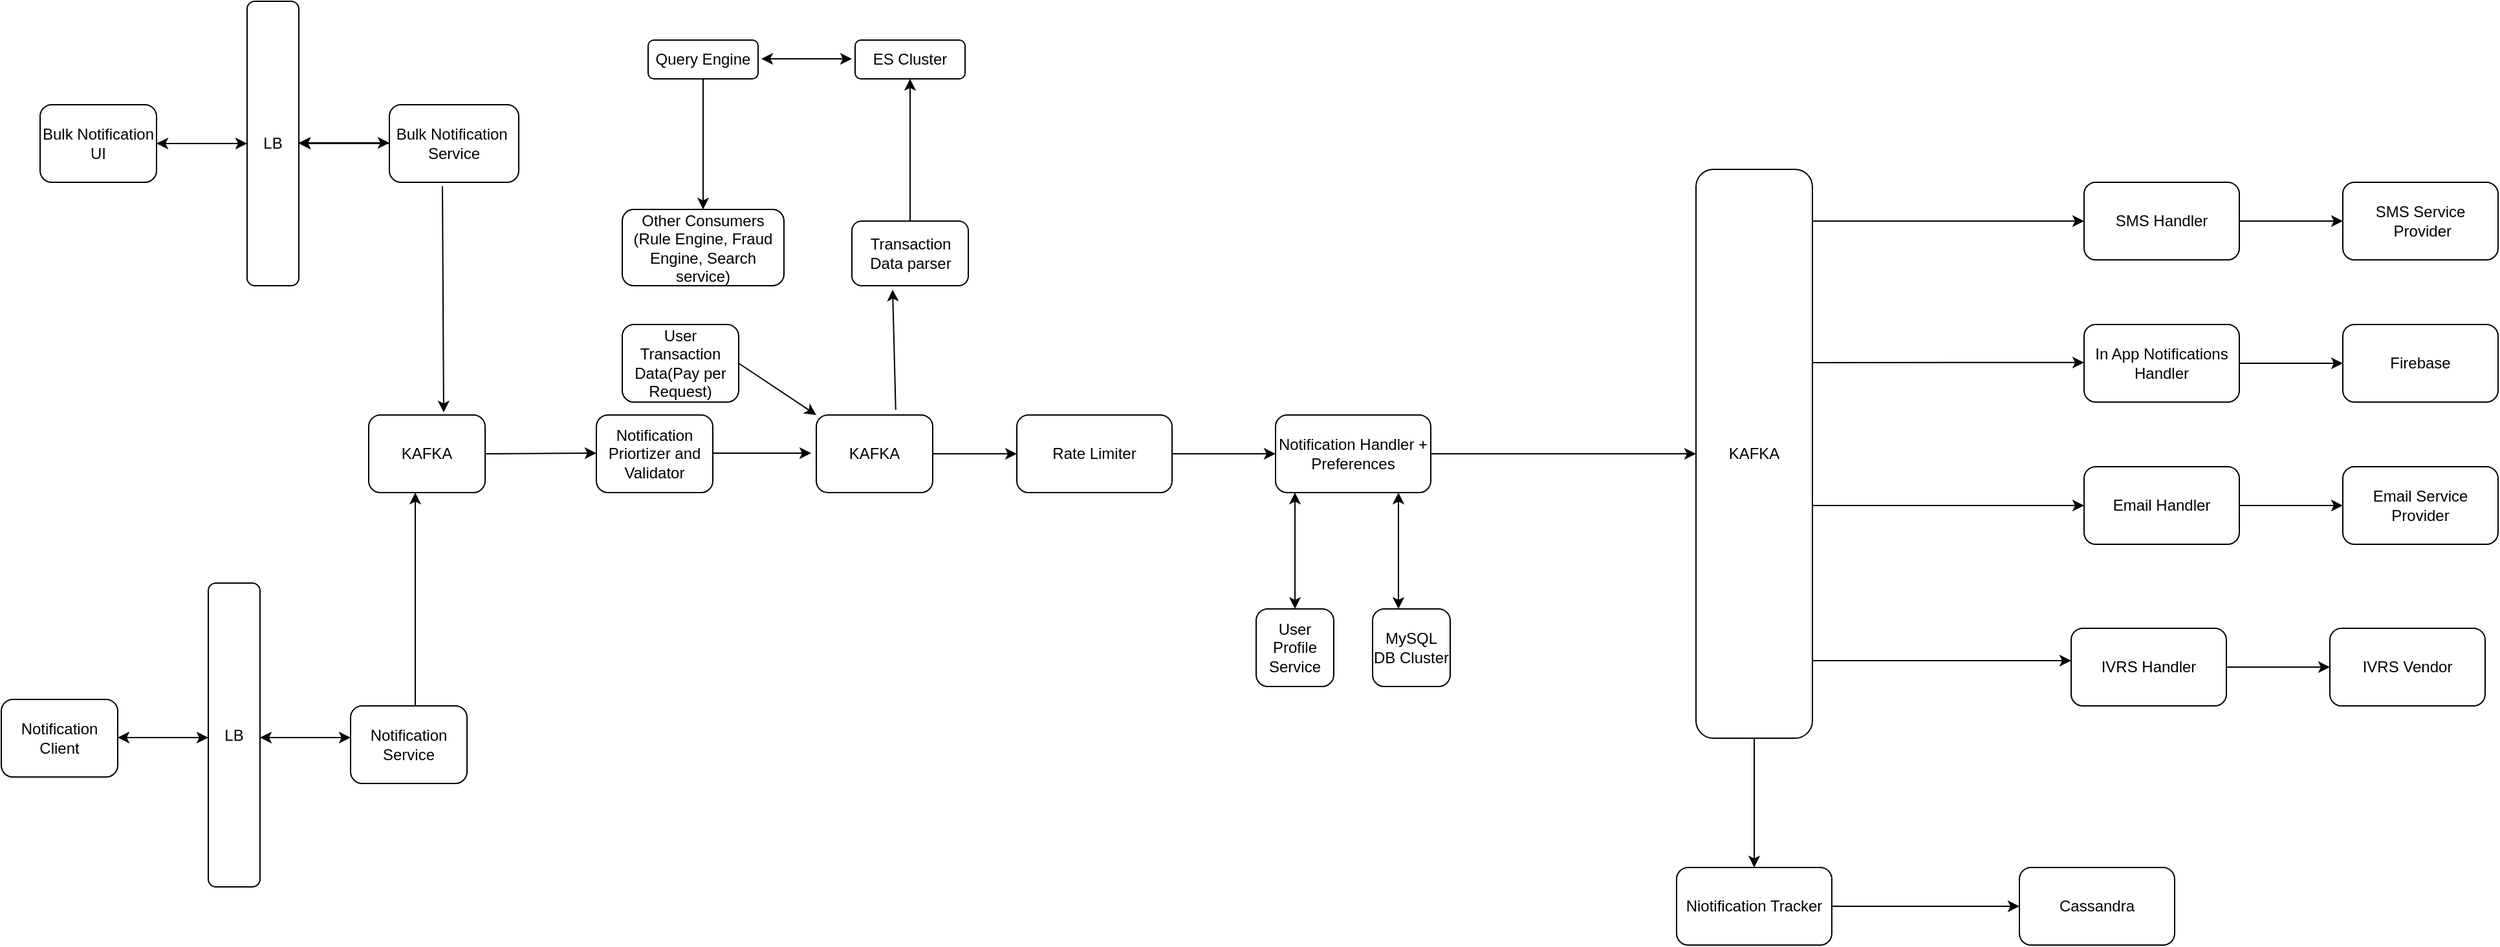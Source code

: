 <mxfile version="17.4.5" type="github">
  <diagram id="io6cInEX-3EckjZlrs5G" name="Page-1">
    <mxGraphModel dx="1113" dy="759" grid="1" gridSize="10" guides="1" tooltips="1" connect="1" arrows="1" fold="1" page="1" pageScale="1" pageWidth="2339" pageHeight="3300" math="0" shadow="0">
      <root>
        <mxCell id="0" />
        <mxCell id="1" parent="0" />
        <mxCell id="RXuY3xGkhf_gVc-PAO3l-1" value="Bulk Notification UI" style="rounded=1;whiteSpace=wrap;html=1;" vertex="1" parent="1">
          <mxGeometry x="70" y="90" width="90" height="60" as="geometry" />
        </mxCell>
        <mxCell id="RXuY3xGkhf_gVc-PAO3l-2" value="LB" style="whiteSpace=wrap;html=1;rounded=1;" vertex="1" parent="1">
          <mxGeometry x="230" y="10" width="40" height="220" as="geometry" />
        </mxCell>
        <mxCell id="RXuY3xGkhf_gVc-PAO3l-4" value="" style="endArrow=classic;startArrow=classic;html=1;rounded=0;entryX=0;entryY=0.5;entryDx=0;entryDy=0;" edge="1" parent="1" target="RXuY3xGkhf_gVc-PAO3l-2">
          <mxGeometry width="50" height="50" relative="1" as="geometry">
            <mxPoint x="160" y="120" as="sourcePoint" />
            <mxPoint x="210" y="70" as="targetPoint" />
          </mxGeometry>
        </mxCell>
        <mxCell id="RXuY3xGkhf_gVc-PAO3l-5" value="" style="endArrow=classic;startArrow=classic;html=1;rounded=0;entryX=0;entryY=0.5;entryDx=0;entryDy=0;" edge="1" parent="1">
          <mxGeometry width="50" height="50" relative="1" as="geometry">
            <mxPoint x="270" y="119.5" as="sourcePoint" />
            <mxPoint x="340" y="119.5" as="targetPoint" />
          </mxGeometry>
        </mxCell>
        <mxCell id="RXuY3xGkhf_gVc-PAO3l-27" value="" style="edgeStyle=orthogonalEdgeStyle;rounded=0;orthogonalLoop=1;jettySize=auto;html=1;" edge="1" parent="1" source="RXuY3xGkhf_gVc-PAO3l-6" target="RXuY3xGkhf_gVc-PAO3l-2">
          <mxGeometry relative="1" as="geometry" />
        </mxCell>
        <mxCell id="RXuY3xGkhf_gVc-PAO3l-6" value="Bulk Notification&amp;nbsp;&lt;br&gt;Service" style="rounded=1;whiteSpace=wrap;html=1;" vertex="1" parent="1">
          <mxGeometry x="340" y="90" width="100" height="60" as="geometry" />
        </mxCell>
        <mxCell id="RXuY3xGkhf_gVc-PAO3l-7" value="LB" style="whiteSpace=wrap;html=1;rounded=1;" vertex="1" parent="1">
          <mxGeometry x="200" y="460" width="40" height="235" as="geometry" />
        </mxCell>
        <mxCell id="RXuY3xGkhf_gVc-PAO3l-8" value="Notification Client" style="rounded=1;whiteSpace=wrap;html=1;" vertex="1" parent="1">
          <mxGeometry x="40" y="550" width="90" height="60" as="geometry" />
        </mxCell>
        <mxCell id="RXuY3xGkhf_gVc-PAO3l-9" value="" style="endArrow=classic;startArrow=classic;html=1;rounded=0;entryX=0;entryY=0.5;entryDx=0;entryDy=0;" edge="1" parent="1">
          <mxGeometry width="50" height="50" relative="1" as="geometry">
            <mxPoint x="130" y="579.5" as="sourcePoint" />
            <mxPoint x="200" y="579.5" as="targetPoint" />
          </mxGeometry>
        </mxCell>
        <mxCell id="RXuY3xGkhf_gVc-PAO3l-10" value="Notification Service" style="rounded=1;whiteSpace=wrap;html=1;" vertex="1" parent="1">
          <mxGeometry x="310" y="555" width="90" height="60" as="geometry" />
        </mxCell>
        <mxCell id="RXuY3xGkhf_gVc-PAO3l-14" value="" style="endArrow=classic;startArrow=classic;html=1;rounded=0;entryX=0;entryY=0.5;entryDx=0;entryDy=0;" edge="1" parent="1">
          <mxGeometry width="50" height="50" relative="1" as="geometry">
            <mxPoint x="240" y="579.5" as="sourcePoint" />
            <mxPoint x="310" y="579.5" as="targetPoint" />
          </mxGeometry>
        </mxCell>
        <mxCell id="RXuY3xGkhf_gVc-PAO3l-15" value="KAFKA" style="rounded=1;whiteSpace=wrap;html=1;" vertex="1" parent="1">
          <mxGeometry x="324" y="330" width="90" height="60" as="geometry" />
        </mxCell>
        <mxCell id="RXuY3xGkhf_gVc-PAO3l-16" value="" style="endArrow=classic;html=1;rounded=0;entryX=0.4;entryY=1;entryDx=0;entryDy=0;entryPerimeter=0;" edge="1" parent="1" target="RXuY3xGkhf_gVc-PAO3l-15">
          <mxGeometry width="50" height="50" relative="1" as="geometry">
            <mxPoint x="360" y="555" as="sourcePoint" />
            <mxPoint x="410" y="505" as="targetPoint" />
          </mxGeometry>
        </mxCell>
        <mxCell id="RXuY3xGkhf_gVc-PAO3l-17" value="" style="endArrow=classic;html=1;rounded=0;entryX=0.644;entryY=-0.033;entryDx=0;entryDy=0;entryPerimeter=0;exitX=0.41;exitY=1.05;exitDx=0;exitDy=0;exitPerimeter=0;" edge="1" parent="1" source="RXuY3xGkhf_gVc-PAO3l-6" target="RXuY3xGkhf_gVc-PAO3l-15">
          <mxGeometry width="50" height="50" relative="1" as="geometry">
            <mxPoint x="430" y="160" as="sourcePoint" />
            <mxPoint x="540" y="340" as="targetPoint" />
          </mxGeometry>
        </mxCell>
        <mxCell id="RXuY3xGkhf_gVc-PAO3l-18" value="" style="endArrow=classic;html=1;rounded=0;exitX=1;exitY=0.5;exitDx=0;exitDy=0;" edge="1" parent="1" source="RXuY3xGkhf_gVc-PAO3l-15">
          <mxGeometry width="50" height="50" relative="1" as="geometry">
            <mxPoint x="424" y="359.5" as="sourcePoint" />
            <mxPoint x="500" y="359.5" as="targetPoint" />
          </mxGeometry>
        </mxCell>
        <mxCell id="RXuY3xGkhf_gVc-PAO3l-19" value="Notification Priortizer and Validator" style="rounded=1;whiteSpace=wrap;html=1;" vertex="1" parent="1">
          <mxGeometry x="500" y="330" width="90" height="60" as="geometry" />
        </mxCell>
        <mxCell id="RXuY3xGkhf_gVc-PAO3l-20" value="" style="endArrow=classic;html=1;rounded=0;" edge="1" parent="1">
          <mxGeometry width="50" height="50" relative="1" as="geometry">
            <mxPoint x="590" y="359.52" as="sourcePoint" />
            <mxPoint x="666" y="359.52" as="targetPoint" />
          </mxGeometry>
        </mxCell>
        <mxCell id="RXuY3xGkhf_gVc-PAO3l-36" value="" style="edgeStyle=orthogonalEdgeStyle;rounded=0;orthogonalLoop=1;jettySize=auto;html=1;" edge="1" parent="1" source="RXuY3xGkhf_gVc-PAO3l-21" target="RXuY3xGkhf_gVc-PAO3l-35">
          <mxGeometry relative="1" as="geometry" />
        </mxCell>
        <mxCell id="RXuY3xGkhf_gVc-PAO3l-21" value="KAFKA" style="rounded=1;whiteSpace=wrap;html=1;" vertex="1" parent="1">
          <mxGeometry x="670" y="330" width="90" height="60" as="geometry" />
        </mxCell>
        <mxCell id="RXuY3xGkhf_gVc-PAO3l-22" value="" style="endArrow=classic;html=1;rounded=0;exitX=0.682;exitY=-0.067;exitDx=0;exitDy=0;exitPerimeter=0;entryX=0.35;entryY=1.06;entryDx=0;entryDy=0;entryPerimeter=0;" edge="1" parent="1" source="RXuY3xGkhf_gVc-PAO3l-21" target="RXuY3xGkhf_gVc-PAO3l-23">
          <mxGeometry width="50" height="50" relative="1" as="geometry">
            <mxPoint x="730" y="314.5" as="sourcePoint" />
            <mxPoint x="730" y="244.5" as="targetPoint" />
          </mxGeometry>
        </mxCell>
        <mxCell id="RXuY3xGkhf_gVc-PAO3l-25" value="" style="edgeStyle=orthogonalEdgeStyle;rounded=0;orthogonalLoop=1;jettySize=auto;html=1;entryX=0.5;entryY=1;entryDx=0;entryDy=0;" edge="1" parent="1" source="RXuY3xGkhf_gVc-PAO3l-23" target="RXuY3xGkhf_gVc-PAO3l-24">
          <mxGeometry relative="1" as="geometry">
            <mxPoint x="743" y="140" as="targetPoint" />
          </mxGeometry>
        </mxCell>
        <mxCell id="RXuY3xGkhf_gVc-PAO3l-23" value="Transaction Data parser" style="rounded=1;whiteSpace=wrap;html=1;" vertex="1" parent="1">
          <mxGeometry x="697.5" y="180" width="90" height="50" as="geometry" />
        </mxCell>
        <mxCell id="RXuY3xGkhf_gVc-PAO3l-24" value="ES Cluster" style="whiteSpace=wrap;html=1;rounded=1;" vertex="1" parent="1">
          <mxGeometry x="700" y="40" width="85" height="30" as="geometry" />
        </mxCell>
        <mxCell id="RXuY3xGkhf_gVc-PAO3l-32" value="" style="edgeStyle=orthogonalEdgeStyle;rounded=0;orthogonalLoop=1;jettySize=auto;html=1;entryX=0.5;entryY=0;entryDx=0;entryDy=0;" edge="1" parent="1" source="RXuY3xGkhf_gVc-PAO3l-26" target="RXuY3xGkhf_gVc-PAO3l-31">
          <mxGeometry relative="1" as="geometry" />
        </mxCell>
        <mxCell id="RXuY3xGkhf_gVc-PAO3l-26" value="Query Engine" style="whiteSpace=wrap;html=1;rounded=1;" vertex="1" parent="1">
          <mxGeometry x="540" y="40" width="85" height="30" as="geometry" />
        </mxCell>
        <mxCell id="RXuY3xGkhf_gVc-PAO3l-30" value="" style="endArrow=classic;startArrow=classic;html=1;rounded=0;entryX=0;entryY=0.5;entryDx=0;entryDy=0;" edge="1" parent="1">
          <mxGeometry width="50" height="50" relative="1" as="geometry">
            <mxPoint x="627.5" y="54.5" as="sourcePoint" />
            <mxPoint x="697.5" y="54.5" as="targetPoint" />
          </mxGeometry>
        </mxCell>
        <mxCell id="RXuY3xGkhf_gVc-PAO3l-31" value="&lt;span&gt;Other Consumers&lt;/span&gt;&lt;br&gt;&lt;span&gt;(Rule Engine, Fraud Engine, Search service)&lt;/span&gt;" style="whiteSpace=wrap;html=1;rounded=1;" vertex="1" parent="1">
          <mxGeometry x="520" y="171" width="125" height="59" as="geometry" />
        </mxCell>
        <mxCell id="RXuY3xGkhf_gVc-PAO3l-38" value="" style="edgeStyle=orthogonalEdgeStyle;rounded=0;orthogonalLoop=1;jettySize=auto;html=1;" edge="1" parent="1" source="RXuY3xGkhf_gVc-PAO3l-35" target="RXuY3xGkhf_gVc-PAO3l-37">
          <mxGeometry relative="1" as="geometry" />
        </mxCell>
        <mxCell id="RXuY3xGkhf_gVc-PAO3l-35" value="Rate Limiter" style="whiteSpace=wrap;html=1;rounded=1;" vertex="1" parent="1">
          <mxGeometry x="825" y="330" width="120" height="60" as="geometry" />
        </mxCell>
        <mxCell id="RXuY3xGkhf_gVc-PAO3l-44" value="" style="edgeStyle=orthogonalEdgeStyle;rounded=0;orthogonalLoop=1;jettySize=auto;html=1;" edge="1" parent="1" source="RXuY3xGkhf_gVc-PAO3l-37" target="RXuY3xGkhf_gVc-PAO3l-43">
          <mxGeometry relative="1" as="geometry" />
        </mxCell>
        <mxCell id="RXuY3xGkhf_gVc-PAO3l-37" value="Notification Handler + Preferences" style="whiteSpace=wrap;html=1;rounded=1;" vertex="1" parent="1">
          <mxGeometry x="1025" y="330" width="120" height="60" as="geometry" />
        </mxCell>
        <mxCell id="RXuY3xGkhf_gVc-PAO3l-39" value="" style="endArrow=classic;startArrow=classic;html=1;rounded=0;" edge="1" parent="1">
          <mxGeometry width="50" height="50" relative="1" as="geometry">
            <mxPoint x="1040" y="480" as="sourcePoint" />
            <mxPoint x="1040" y="390" as="targetPoint" />
          </mxGeometry>
        </mxCell>
        <mxCell id="RXuY3xGkhf_gVc-PAO3l-40" value="" style="endArrow=classic;startArrow=classic;html=1;rounded=0;" edge="1" parent="1">
          <mxGeometry width="50" height="50" relative="1" as="geometry">
            <mxPoint x="1120" y="480.0" as="sourcePoint" />
            <mxPoint x="1120" y="390.0" as="targetPoint" />
          </mxGeometry>
        </mxCell>
        <mxCell id="RXuY3xGkhf_gVc-PAO3l-41" value="User Profile Service" style="rounded=1;whiteSpace=wrap;html=1;" vertex="1" parent="1">
          <mxGeometry x="1010" y="480" width="60" height="60" as="geometry" />
        </mxCell>
        <mxCell id="RXuY3xGkhf_gVc-PAO3l-42" value="MySQL DB Cluster" style="rounded=1;whiteSpace=wrap;html=1;" vertex="1" parent="1">
          <mxGeometry x="1100" y="480" width="60" height="60" as="geometry" />
        </mxCell>
        <mxCell id="RXuY3xGkhf_gVc-PAO3l-46" value="" style="edgeStyle=orthogonalEdgeStyle;rounded=0;orthogonalLoop=1;jettySize=auto;html=1;" edge="1" parent="1" source="RXuY3xGkhf_gVc-PAO3l-43" target="RXuY3xGkhf_gVc-PAO3l-45">
          <mxGeometry relative="1" as="geometry" />
        </mxCell>
        <mxCell id="RXuY3xGkhf_gVc-PAO3l-50" value="" style="edgeStyle=orthogonalEdgeStyle;rounded=0;orthogonalLoop=1;jettySize=auto;html=1;" edge="1" parent="1" source="RXuY3xGkhf_gVc-PAO3l-43" target="RXuY3xGkhf_gVc-PAO3l-49">
          <mxGeometry relative="1" as="geometry">
            <Array as="points">
              <mxPoint x="1590" y="400" />
              <mxPoint x="1590" y="400" />
            </Array>
          </mxGeometry>
        </mxCell>
        <mxCell id="RXuY3xGkhf_gVc-PAO3l-43" value="KAFKA" style="whiteSpace=wrap;html=1;rounded=1;" vertex="1" parent="1">
          <mxGeometry x="1350" y="140" width="90" height="440" as="geometry" />
        </mxCell>
        <mxCell id="RXuY3xGkhf_gVc-PAO3l-48" value="" style="edgeStyle=orthogonalEdgeStyle;rounded=0;orthogonalLoop=1;jettySize=auto;html=1;" edge="1" parent="1" source="RXuY3xGkhf_gVc-PAO3l-45" target="RXuY3xGkhf_gVc-PAO3l-47">
          <mxGeometry relative="1" as="geometry" />
        </mxCell>
        <mxCell id="RXuY3xGkhf_gVc-PAO3l-45" value="Niotification Tracker" style="whiteSpace=wrap;html=1;rounded=1;" vertex="1" parent="1">
          <mxGeometry x="1335" y="680" width="120" height="60" as="geometry" />
        </mxCell>
        <mxCell id="RXuY3xGkhf_gVc-PAO3l-47" value="Cassandra" style="whiteSpace=wrap;html=1;rounded=1;" vertex="1" parent="1">
          <mxGeometry x="1600" y="680" width="120" height="60" as="geometry" />
        </mxCell>
        <mxCell id="RXuY3xGkhf_gVc-PAO3l-58" value="" style="edgeStyle=orthogonalEdgeStyle;rounded=0;orthogonalLoop=1;jettySize=auto;html=1;" edge="1" parent="1" source="RXuY3xGkhf_gVc-PAO3l-49" target="RXuY3xGkhf_gVc-PAO3l-57">
          <mxGeometry relative="1" as="geometry" />
        </mxCell>
        <mxCell id="RXuY3xGkhf_gVc-PAO3l-49" value="Email Handler" style="whiteSpace=wrap;html=1;rounded=1;" vertex="1" parent="1">
          <mxGeometry x="1650" y="370" width="120" height="60" as="geometry" />
        </mxCell>
        <mxCell id="RXuY3xGkhf_gVc-PAO3l-51" value="" style="edgeStyle=orthogonalEdgeStyle;rounded=0;orthogonalLoop=1;jettySize=auto;html=1;" edge="1" parent="1">
          <mxGeometry relative="1" as="geometry">
            <mxPoint x="1440" y="520" as="sourcePoint" />
            <mxPoint x="1640" y="520" as="targetPoint" />
          </mxGeometry>
        </mxCell>
        <mxCell id="RXuY3xGkhf_gVc-PAO3l-64" value="" style="edgeStyle=orthogonalEdgeStyle;rounded=0;orthogonalLoop=1;jettySize=auto;html=1;" edge="1" parent="1" source="RXuY3xGkhf_gVc-PAO3l-52" target="RXuY3xGkhf_gVc-PAO3l-63">
          <mxGeometry relative="1" as="geometry" />
        </mxCell>
        <mxCell id="RXuY3xGkhf_gVc-PAO3l-52" value="IVRS Handler" style="whiteSpace=wrap;html=1;rounded=1;" vertex="1" parent="1">
          <mxGeometry x="1640" y="495" width="120" height="60" as="geometry" />
        </mxCell>
        <mxCell id="RXuY3xGkhf_gVc-PAO3l-53" value="" style="edgeStyle=orthogonalEdgeStyle;rounded=0;orthogonalLoop=1;jettySize=auto;html=1;" edge="1" parent="1">
          <mxGeometry relative="1" as="geometry">
            <mxPoint x="1440" y="289.44" as="sourcePoint" />
            <mxPoint x="1650" y="289.44" as="targetPoint" />
            <Array as="points">
              <mxPoint x="1580" y="289.44" />
              <mxPoint x="1580" y="289.44" />
            </Array>
          </mxGeometry>
        </mxCell>
        <mxCell id="RXuY3xGkhf_gVc-PAO3l-62" value="" style="edgeStyle=orthogonalEdgeStyle;rounded=0;orthogonalLoop=1;jettySize=auto;html=1;" edge="1" parent="1" source="RXuY3xGkhf_gVc-PAO3l-54" target="RXuY3xGkhf_gVc-PAO3l-61">
          <mxGeometry relative="1" as="geometry" />
        </mxCell>
        <mxCell id="RXuY3xGkhf_gVc-PAO3l-54" value="&lt;span&gt;In App Notifications Handler&lt;/span&gt;" style="whiteSpace=wrap;html=1;rounded=1;" vertex="1" parent="1">
          <mxGeometry x="1650" y="260" width="120" height="60" as="geometry" />
        </mxCell>
        <mxCell id="RXuY3xGkhf_gVc-PAO3l-55" value="" style="edgeStyle=orthogonalEdgeStyle;rounded=0;orthogonalLoop=1;jettySize=auto;html=1;" edge="1" parent="1">
          <mxGeometry relative="1" as="geometry">
            <mxPoint x="1440" y="180" as="sourcePoint" />
            <mxPoint x="1650" y="180" as="targetPoint" />
            <Array as="points">
              <mxPoint x="1580" y="180" />
              <mxPoint x="1580" y="180" />
            </Array>
          </mxGeometry>
        </mxCell>
        <mxCell id="RXuY3xGkhf_gVc-PAO3l-60" value="" style="edgeStyle=orthogonalEdgeStyle;rounded=0;orthogonalLoop=1;jettySize=auto;html=1;" edge="1" parent="1" source="RXuY3xGkhf_gVc-PAO3l-56" target="RXuY3xGkhf_gVc-PAO3l-59">
          <mxGeometry relative="1" as="geometry" />
        </mxCell>
        <mxCell id="RXuY3xGkhf_gVc-PAO3l-56" value="&lt;span&gt;SMS Handler&lt;/span&gt;" style="whiteSpace=wrap;html=1;rounded=1;" vertex="1" parent="1">
          <mxGeometry x="1650" y="150" width="120" height="60" as="geometry" />
        </mxCell>
        <mxCell id="RXuY3xGkhf_gVc-PAO3l-57" value="Email Service Provider" style="whiteSpace=wrap;html=1;rounded=1;" vertex="1" parent="1">
          <mxGeometry x="1850" y="370" width="120" height="60" as="geometry" />
        </mxCell>
        <mxCell id="RXuY3xGkhf_gVc-PAO3l-59" value="SMS Service&lt;br&gt;&amp;nbsp;Provider" style="whiteSpace=wrap;html=1;rounded=1;" vertex="1" parent="1">
          <mxGeometry x="1850" y="150" width="120" height="60" as="geometry" />
        </mxCell>
        <mxCell id="RXuY3xGkhf_gVc-PAO3l-61" value="Firebase" style="whiteSpace=wrap;html=1;rounded=1;" vertex="1" parent="1">
          <mxGeometry x="1850" y="260" width="120" height="60" as="geometry" />
        </mxCell>
        <mxCell id="RXuY3xGkhf_gVc-PAO3l-63" value="IVRS Vendor" style="whiteSpace=wrap;html=1;rounded=1;" vertex="1" parent="1">
          <mxGeometry x="1840" y="495" width="120" height="60" as="geometry" />
        </mxCell>
        <mxCell id="RXuY3xGkhf_gVc-PAO3l-65" value="User Transaction Data(Pay per Request)" style="rounded=1;whiteSpace=wrap;html=1;" vertex="1" parent="1">
          <mxGeometry x="520" y="260" width="90" height="60" as="geometry" />
        </mxCell>
        <mxCell id="RXuY3xGkhf_gVc-PAO3l-66" value="" style="endArrow=classic;html=1;rounded=0;entryX=0;entryY=0;entryDx=0;entryDy=0;" edge="1" parent="1" target="RXuY3xGkhf_gVc-PAO3l-21">
          <mxGeometry width="50" height="50" relative="1" as="geometry">
            <mxPoint x="610" y="290" as="sourcePoint" />
            <mxPoint x="660" y="240" as="targetPoint" />
          </mxGeometry>
        </mxCell>
      </root>
    </mxGraphModel>
  </diagram>
</mxfile>

